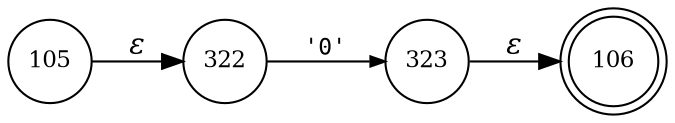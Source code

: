 digraph ATN {
rankdir=LR;
s106[fontsize=11, label="106", shape=doublecircle, fixedsize=true, width=.6];
s322[fontsize=11,label="322", shape=circle, fixedsize=true, width=.55, peripheries=1];
s323[fontsize=11,label="323", shape=circle, fixedsize=true, width=.55, peripheries=1];
s105[fontsize=11,label="105", shape=circle, fixedsize=true, width=.55, peripheries=1];
s105 -> s322 [fontname="Times-Italic", label="&epsilon;"];
s322 -> s323 [fontsize=11, fontname="Courier", arrowsize=.7, label = "'0'", arrowhead = normal];
s323 -> s106 [fontname="Times-Italic", label="&epsilon;"];
}